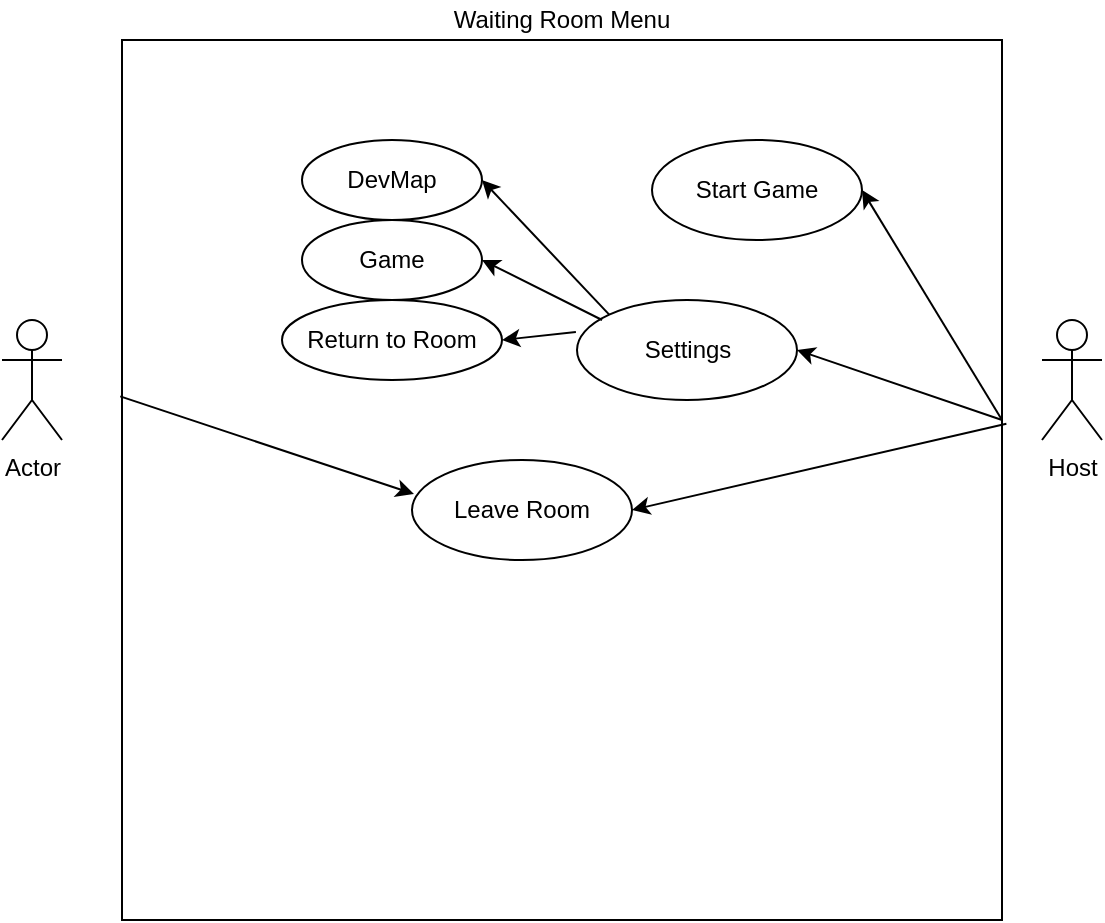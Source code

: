 <mxfile version="14.4.8" type="device"><diagram id="BBOPIf3C6x1JZK7z5OvH" name="Page-1"><mxGraphModel dx="1422" dy="762" grid="1" gridSize="10" guides="1" tooltips="1" connect="1" arrows="1" fold="1" page="1" pageScale="1" pageWidth="850" pageHeight="1100" math="0" shadow="0"><root><mxCell id="0"/><mxCell id="1" parent="0"/><mxCell id="s-9UfXckZ1m7-5yuQDN5-2" value="Actor" style="shape=umlActor;verticalLabelPosition=bottom;verticalAlign=top;html=1;outlineConnect=0;" vertex="1" parent="1"><mxGeometry x="100" y="260" width="30" height="60" as="geometry"/></mxCell><mxCell id="s-9UfXckZ1m7-5yuQDN5-3" value="Host" style="shape=umlActor;verticalLabelPosition=bottom;verticalAlign=top;html=1;outlineConnect=0;" vertex="1" parent="1"><mxGeometry x="620" y="260" width="30" height="60" as="geometry"/></mxCell><mxCell id="s-9UfXckZ1m7-5yuQDN5-4" value="" style="whiteSpace=wrap;html=1;aspect=fixed;" vertex="1" parent="1"><mxGeometry x="160" y="120" width="440" height="440" as="geometry"/></mxCell><mxCell id="s-9UfXckZ1m7-5yuQDN5-5" value="Waiting Room Menu" style="text;html=1;strokeColor=none;fillColor=none;align=center;verticalAlign=middle;whiteSpace=wrap;rounded=0;" vertex="1" parent="1"><mxGeometry x="315" y="100" width="130" height="20" as="geometry"/></mxCell><mxCell id="s-9UfXckZ1m7-5yuQDN5-7" value="Start Game" style="ellipse;whiteSpace=wrap;html=1;" vertex="1" parent="1"><mxGeometry x="425" y="170" width="105" height="50" as="geometry"/></mxCell><mxCell id="s-9UfXckZ1m7-5yuQDN5-8" value="Settings" style="ellipse;whiteSpace=wrap;html=1;" vertex="1" parent="1"><mxGeometry x="387.5" y="250" width="110" height="50" as="geometry"/></mxCell><mxCell id="s-9UfXckZ1m7-5yuQDN5-9" value="Leave Room" style="ellipse;whiteSpace=wrap;html=1;" vertex="1" parent="1"><mxGeometry x="305" y="330" width="110" height="50" as="geometry"/></mxCell><mxCell id="s-9UfXckZ1m7-5yuQDN5-12" value="" style="endArrow=classic;html=1;exitX=1.005;exitY=0.436;exitDx=0;exitDy=0;exitPerimeter=0;entryX=1;entryY=0.5;entryDx=0;entryDy=0;" edge="1" parent="1" source="s-9UfXckZ1m7-5yuQDN5-4" target="s-9UfXckZ1m7-5yuQDN5-9"><mxGeometry width="50" height="50" relative="1" as="geometry"><mxPoint x="400" y="400" as="sourcePoint"/><mxPoint x="450" y="350" as="targetPoint"/><Array as="points"/></mxGeometry></mxCell><mxCell id="s-9UfXckZ1m7-5yuQDN5-14" value="" style="endArrow=classic;html=1;entryX=0.009;entryY=0.34;entryDx=0;entryDy=0;entryPerimeter=0;exitX=-0.002;exitY=0.405;exitDx=0;exitDy=0;exitPerimeter=0;" edge="1" parent="1" source="s-9UfXckZ1m7-5yuQDN5-4" target="s-9UfXckZ1m7-5yuQDN5-9"><mxGeometry width="50" height="50" relative="1" as="geometry"><mxPoint x="190" y="360" as="sourcePoint"/><mxPoint x="240" y="310" as="targetPoint"/></mxGeometry></mxCell><mxCell id="s-9UfXckZ1m7-5yuQDN5-15" value="" style="endArrow=classic;html=1;entryX=1;entryY=0.5;entryDx=0;entryDy=0;" edge="1" parent="1" target="s-9UfXckZ1m7-5yuQDN5-8"><mxGeometry width="50" height="50" relative="1" as="geometry"><mxPoint x="600" y="310" as="sourcePoint"/><mxPoint x="450" y="350" as="targetPoint"/></mxGeometry></mxCell><mxCell id="s-9UfXckZ1m7-5yuQDN5-16" value="" style="endArrow=classic;html=1;entryX=1;entryY=0.5;entryDx=0;entryDy=0;" edge="1" parent="1" target="s-9UfXckZ1m7-5yuQDN5-7"><mxGeometry width="50" height="50" relative="1" as="geometry"><mxPoint x="600" y="310" as="sourcePoint"/><mxPoint x="450" y="350" as="targetPoint"/></mxGeometry></mxCell><mxCell id="s-9UfXckZ1m7-5yuQDN5-17" value="DevMap" style="ellipse;whiteSpace=wrap;html=1;" vertex="1" parent="1"><mxGeometry x="250" y="170" width="90" height="40" as="geometry"/></mxCell><mxCell id="s-9UfXckZ1m7-5yuQDN5-18" value="Game" style="ellipse;whiteSpace=wrap;html=1;" vertex="1" parent="1"><mxGeometry x="250" y="210" width="90" height="40" as="geometry"/></mxCell><mxCell id="s-9UfXckZ1m7-5yuQDN5-19" value="Return to Room" style="ellipse;whiteSpace=wrap;html=1;" vertex="1" parent="1"><mxGeometry x="240" y="250" width="110" height="40" as="geometry"/></mxCell><mxCell id="s-9UfXckZ1m7-5yuQDN5-20" value="" style="endArrow=classic;html=1;exitX=-0.005;exitY=0.32;exitDx=0;exitDy=0;exitPerimeter=0;entryX=1;entryY=0.5;entryDx=0;entryDy=0;" edge="1" parent="1" source="s-9UfXckZ1m7-5yuQDN5-8" target="s-9UfXckZ1m7-5yuQDN5-19"><mxGeometry width="50" height="50" relative="1" as="geometry"><mxPoint x="380" y="270" as="sourcePoint"/><mxPoint x="430" y="220" as="targetPoint"/></mxGeometry></mxCell><mxCell id="s-9UfXckZ1m7-5yuQDN5-21" value="" style="endArrow=classic;html=1;exitX=0.114;exitY=0.2;exitDx=0;exitDy=0;exitPerimeter=0;entryX=1;entryY=0.5;entryDx=0;entryDy=0;" edge="1" parent="1" source="s-9UfXckZ1m7-5yuQDN5-8" target="s-9UfXckZ1m7-5yuQDN5-18"><mxGeometry width="50" height="50" relative="1" as="geometry"><mxPoint x="380" y="270" as="sourcePoint"/><mxPoint x="430" y="220" as="targetPoint"/></mxGeometry></mxCell><mxCell id="s-9UfXckZ1m7-5yuQDN5-22" value="" style="endArrow=classic;html=1;exitX=0;exitY=0;exitDx=0;exitDy=0;entryX=1;entryY=0.5;entryDx=0;entryDy=0;" edge="1" parent="1" source="s-9UfXckZ1m7-5yuQDN5-8" target="s-9UfXckZ1m7-5yuQDN5-17"><mxGeometry width="50" height="50" relative="1" as="geometry"><mxPoint x="380" y="270" as="sourcePoint"/><mxPoint x="430" y="220" as="targetPoint"/></mxGeometry></mxCell></root></mxGraphModel></diagram></mxfile>